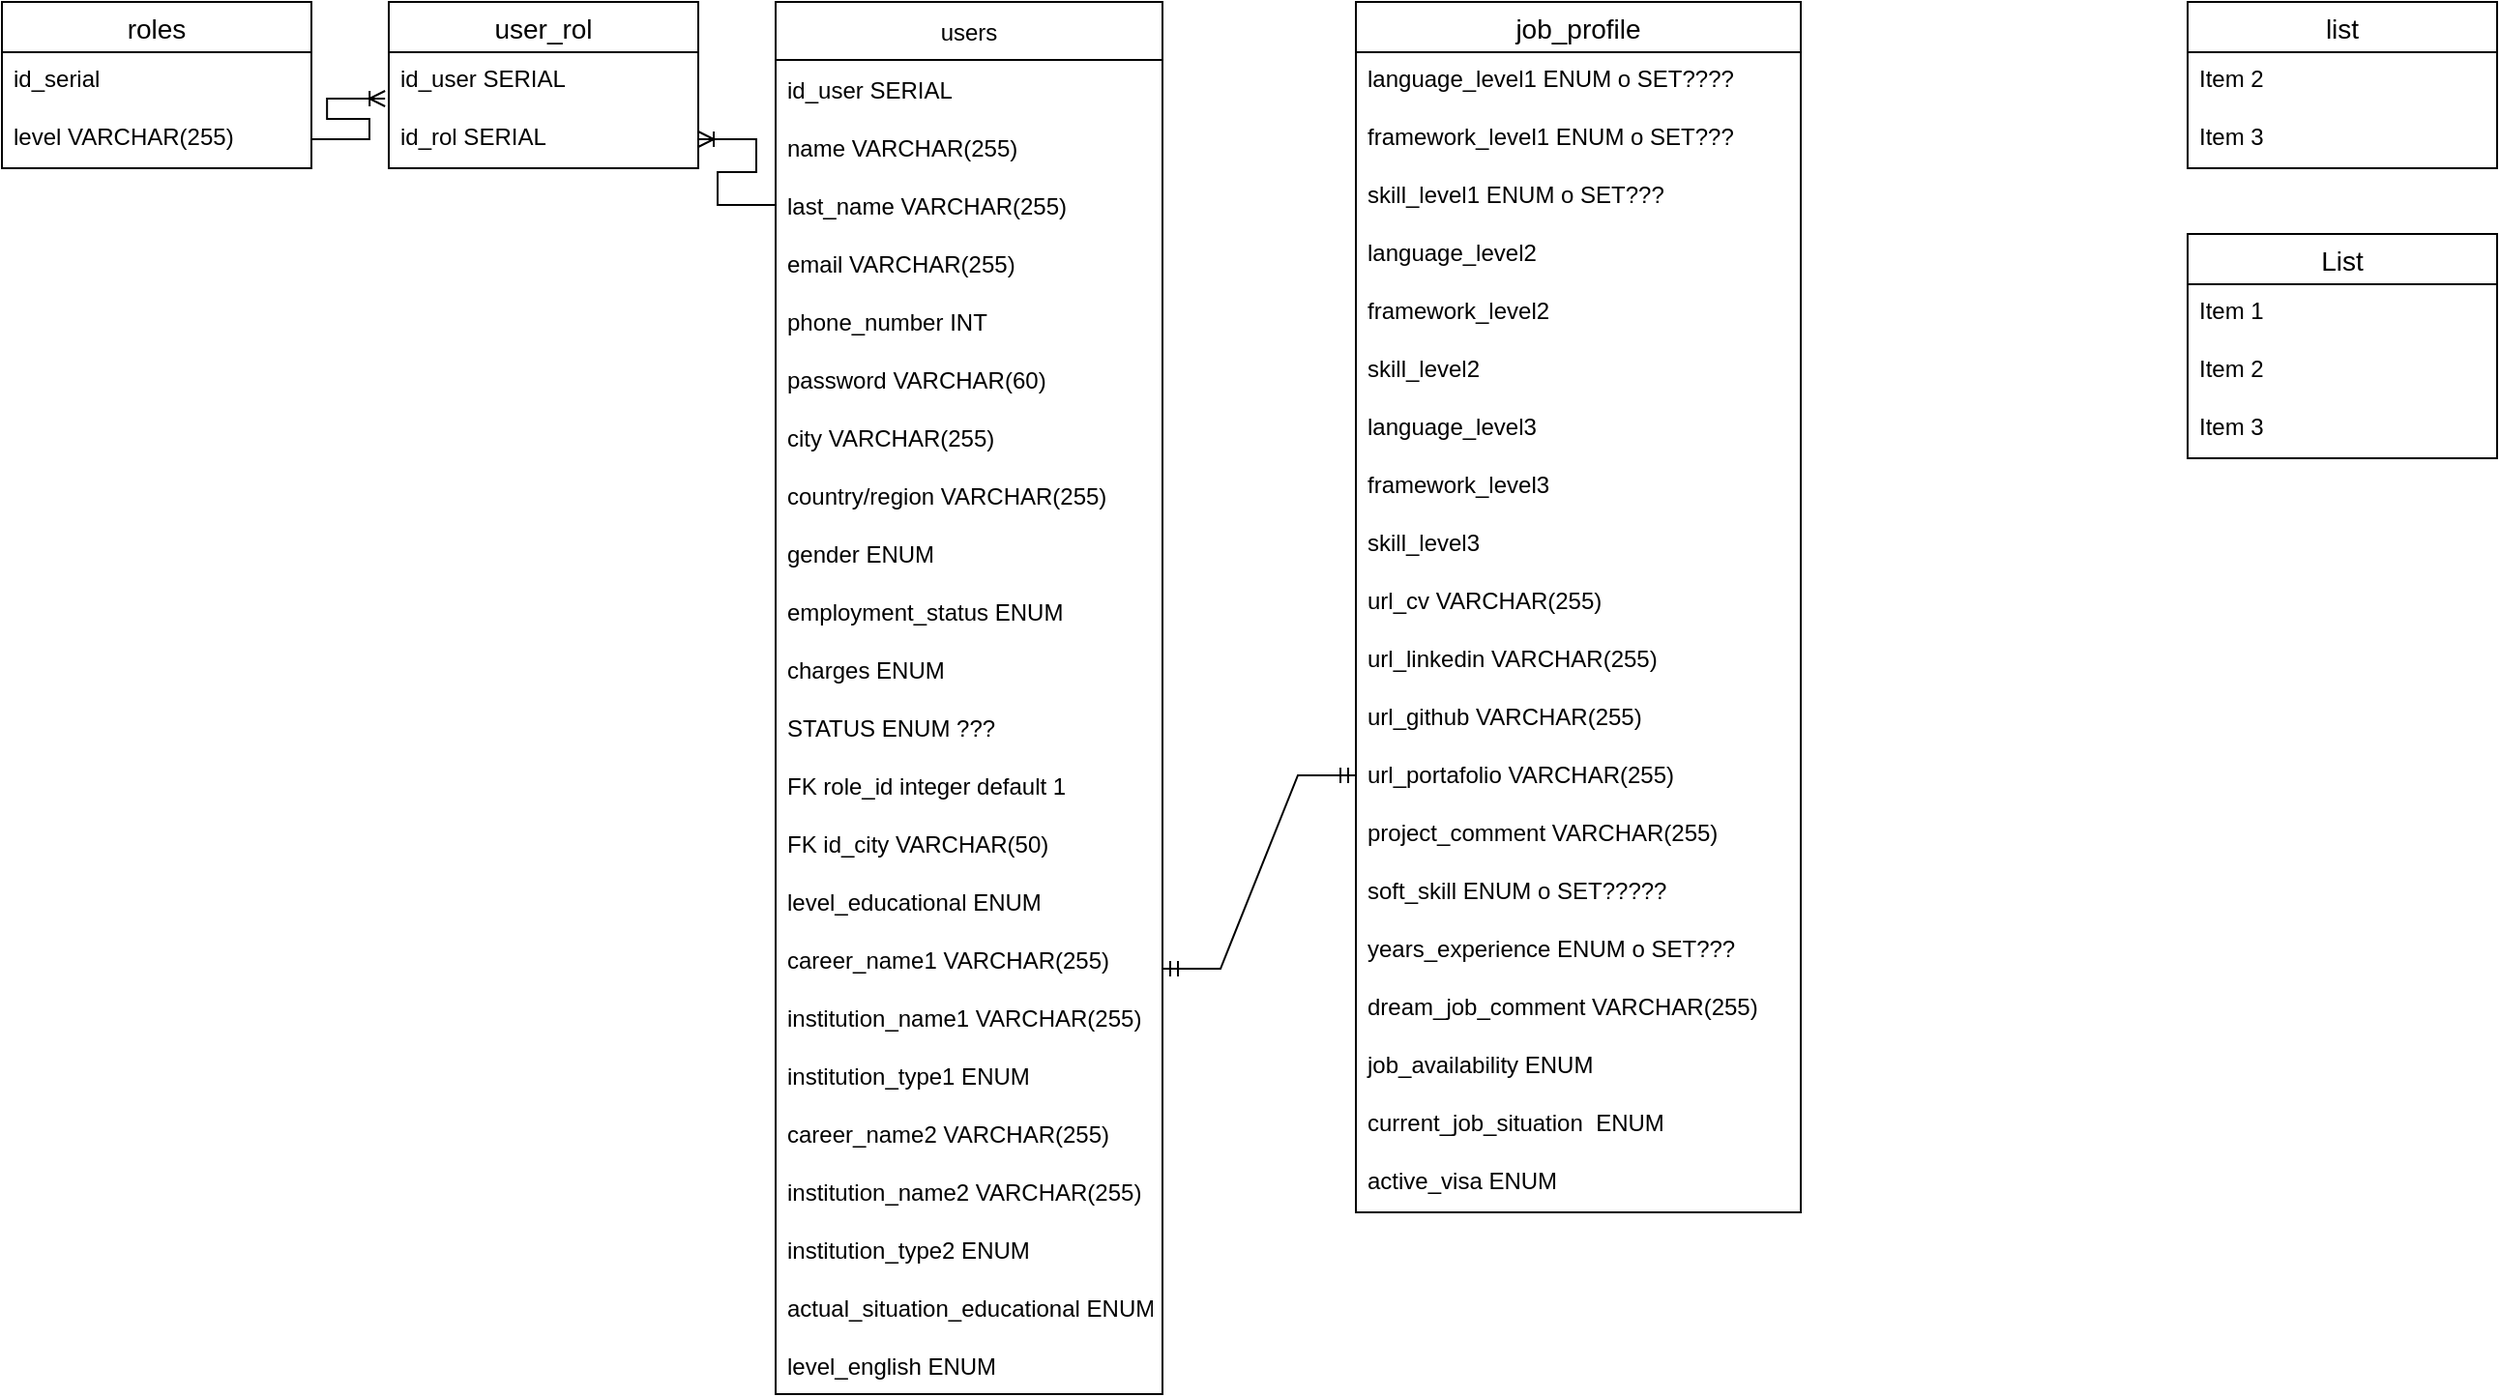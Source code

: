 <mxfile version="20.4.1" type="onedrive"><diagram id="eDZ27YrEMsSL1dK2BOML" name="Página-1"><mxGraphModel grid="1" page="1" gridSize="10" guides="1" tooltips="1" connect="1" arrows="1" fold="1" pageScale="1" pageWidth="827" pageHeight="1169" math="0" shadow="0"><root><mxCell id="0"/><mxCell id="1" parent="0"/><mxCell id="VgDviHwfld82wVkqJS2v-1" value="list" style="swimlane;fontStyle=0;childLayout=stackLayout;horizontal=1;startSize=26;horizontalStack=0;resizeParent=1;resizeParentMax=0;resizeLast=0;collapsible=1;marginBottom=0;align=center;fontSize=14;" vertex="1" parent="1"><mxGeometry x="1170" y="40" width="160" height="86" as="geometry"/></mxCell><mxCell id="VgDviHwfld82wVkqJS2v-3" value="Item 2" style="text;strokeColor=none;fillColor=none;spacingLeft=4;spacingRight=4;overflow=hidden;rotatable=0;points=[[0,0.5],[1,0.5]];portConstraint=eastwest;fontSize=12;" vertex="1" parent="VgDviHwfld82wVkqJS2v-1"><mxGeometry y="26" width="160" height="30" as="geometry"/></mxCell><mxCell id="VgDviHwfld82wVkqJS2v-4" value="Item 3" style="text;strokeColor=none;fillColor=none;spacingLeft=4;spacingRight=4;overflow=hidden;rotatable=0;points=[[0,0.5],[1,0.5]];portConstraint=eastwest;fontSize=12;" vertex="1" parent="VgDviHwfld82wVkqJS2v-1"><mxGeometry y="56" width="160" height="30" as="geometry"/></mxCell><mxCell id="VgDviHwfld82wVkqJS2v-5" value="List" style="swimlane;fontStyle=0;childLayout=stackLayout;horizontal=1;startSize=26;horizontalStack=0;resizeParent=1;resizeParentMax=0;resizeLast=0;collapsible=1;marginBottom=0;align=center;fontSize=14;" vertex="1" parent="1"><mxGeometry x="1170" y="160" width="160" height="116" as="geometry"/></mxCell><mxCell id="VgDviHwfld82wVkqJS2v-6" value="Item 1" style="text;strokeColor=none;fillColor=none;spacingLeft=4;spacingRight=4;overflow=hidden;rotatable=0;points=[[0,0.5],[1,0.5]];portConstraint=eastwest;fontSize=12;" vertex="1" parent="VgDviHwfld82wVkqJS2v-5"><mxGeometry y="26" width="160" height="30" as="geometry"/></mxCell><mxCell id="VgDviHwfld82wVkqJS2v-7" value="Item 2" style="text;strokeColor=none;fillColor=none;spacingLeft=4;spacingRight=4;overflow=hidden;rotatable=0;points=[[0,0.5],[1,0.5]];portConstraint=eastwest;fontSize=12;" vertex="1" parent="VgDviHwfld82wVkqJS2v-5"><mxGeometry y="56" width="160" height="30" as="geometry"/></mxCell><mxCell id="VgDviHwfld82wVkqJS2v-8" value="Item 3" style="text;strokeColor=none;fillColor=none;spacingLeft=4;spacingRight=4;overflow=hidden;rotatable=0;points=[[0,0.5],[1,0.5]];portConstraint=eastwest;fontSize=12;" vertex="1" parent="VgDviHwfld82wVkqJS2v-5"><mxGeometry y="86" width="160" height="30" as="geometry"/></mxCell><mxCell id="VgDviHwfld82wVkqJS2v-9" value="job_profile" style="swimlane;fontStyle=0;childLayout=stackLayout;horizontal=1;startSize=26;horizontalStack=0;resizeParent=1;resizeParentMax=0;resizeLast=0;collapsible=1;marginBottom=0;align=center;fontSize=14;" vertex="1" parent="1"><mxGeometry x="740" y="40" width="230" height="626" as="geometry"/></mxCell><mxCell id="VgDviHwfld82wVkqJS2v-10" value="language_level1 ENUM o SET????" style="text;strokeColor=none;fillColor=none;spacingLeft=4;spacingRight=4;overflow=hidden;rotatable=0;points=[[0,0.5],[1,0.5]];portConstraint=eastwest;fontSize=12;" vertex="1" parent="VgDviHwfld82wVkqJS2v-9"><mxGeometry y="26" width="230" height="30" as="geometry"/></mxCell><mxCell id="VgDviHwfld82wVkqJS2v-11" value="framework_level1 ENUM o SET???" style="text;strokeColor=none;fillColor=none;spacingLeft=4;spacingRight=4;overflow=hidden;rotatable=0;points=[[0,0.5],[1,0.5]];portConstraint=eastwest;fontSize=12;" vertex="1" parent="VgDviHwfld82wVkqJS2v-9"><mxGeometry y="56" width="230" height="30" as="geometry"/></mxCell><mxCell id="VgDviHwfld82wVkqJS2v-12" value="skill_level1 ENUM o SET???" style="text;strokeColor=none;fillColor=none;spacingLeft=4;spacingRight=4;overflow=hidden;rotatable=0;points=[[0,0.5],[1,0.5]];portConstraint=eastwest;fontSize=12;" vertex="1" parent="VgDviHwfld82wVkqJS2v-9"><mxGeometry y="86" width="230" height="30" as="geometry"/></mxCell><mxCell id="VgDviHwfld82wVkqJS2v-50" value="language_level2" style="text;strokeColor=none;fillColor=none;spacingLeft=4;spacingRight=4;overflow=hidden;rotatable=0;points=[[0,0.5],[1,0.5]];portConstraint=eastwest;fontSize=12;" vertex="1" parent="VgDviHwfld82wVkqJS2v-9"><mxGeometry y="116" width="230" height="30" as="geometry"/></mxCell><mxCell id="VgDviHwfld82wVkqJS2v-51" value="framework_level2" style="text;strokeColor=none;fillColor=none;spacingLeft=4;spacingRight=4;overflow=hidden;rotatable=0;points=[[0,0.5],[1,0.5]];portConstraint=eastwest;fontSize=12;" vertex="1" parent="VgDviHwfld82wVkqJS2v-9"><mxGeometry y="146" width="230" height="30" as="geometry"/></mxCell><mxCell id="VgDviHwfld82wVkqJS2v-52" value="skill_level2" style="text;strokeColor=none;fillColor=none;spacingLeft=4;spacingRight=4;overflow=hidden;rotatable=0;points=[[0,0.5],[1,0.5]];portConstraint=eastwest;fontSize=12;" vertex="1" parent="VgDviHwfld82wVkqJS2v-9"><mxGeometry y="176" width="230" height="30" as="geometry"/></mxCell><mxCell id="VgDviHwfld82wVkqJS2v-53" value="language_level3" style="text;strokeColor=none;fillColor=none;spacingLeft=4;spacingRight=4;overflow=hidden;rotatable=0;points=[[0,0.5],[1,0.5]];portConstraint=eastwest;fontSize=12;" vertex="1" parent="VgDviHwfld82wVkqJS2v-9"><mxGeometry y="206" width="230" height="30" as="geometry"/></mxCell><mxCell id="VgDviHwfld82wVkqJS2v-54" value="framework_level3" style="text;strokeColor=none;fillColor=none;spacingLeft=4;spacingRight=4;overflow=hidden;rotatable=0;points=[[0,0.5],[1,0.5]];portConstraint=eastwest;fontSize=12;" vertex="1" parent="VgDviHwfld82wVkqJS2v-9"><mxGeometry y="236" width="230" height="30" as="geometry"/></mxCell><mxCell id="VgDviHwfld82wVkqJS2v-55" value="skill_level3" style="text;strokeColor=none;fillColor=none;spacingLeft=4;spacingRight=4;overflow=hidden;rotatable=0;points=[[0,0.5],[1,0.5]];portConstraint=eastwest;fontSize=12;" vertex="1" parent="VgDviHwfld82wVkqJS2v-9"><mxGeometry y="266" width="230" height="30" as="geometry"/></mxCell><mxCell id="VgDviHwfld82wVkqJS2v-56" value="url_cv VARCHAR(255)" style="text;strokeColor=none;fillColor=none;spacingLeft=4;spacingRight=4;overflow=hidden;rotatable=0;points=[[0,0.5],[1,0.5]];portConstraint=eastwest;fontSize=12;" vertex="1" parent="VgDviHwfld82wVkqJS2v-9"><mxGeometry y="296" width="230" height="30" as="geometry"/></mxCell><mxCell id="VgDviHwfld82wVkqJS2v-57" value="url_linkedin VARCHAR(255)" style="text;strokeColor=none;fillColor=none;spacingLeft=4;spacingRight=4;overflow=hidden;rotatable=0;points=[[0,0.5],[1,0.5]];portConstraint=eastwest;fontSize=12;" vertex="1" parent="VgDviHwfld82wVkqJS2v-9"><mxGeometry y="326" width="230" height="30" as="geometry"/></mxCell><mxCell id="VgDviHwfld82wVkqJS2v-58" value="url_github VARCHAR(255)" style="text;strokeColor=none;fillColor=none;spacingLeft=4;spacingRight=4;overflow=hidden;rotatable=0;points=[[0,0.5],[1,0.5]];portConstraint=eastwest;fontSize=12;" vertex="1" parent="VgDviHwfld82wVkqJS2v-9"><mxGeometry y="356" width="230" height="30" as="geometry"/></mxCell><mxCell id="VgDviHwfld82wVkqJS2v-59" value="url_portafolio VARCHAR(255)" style="text;strokeColor=none;fillColor=none;spacingLeft=4;spacingRight=4;overflow=hidden;rotatable=0;points=[[0,0.5],[1,0.5]];portConstraint=eastwest;fontSize=12;" vertex="1" parent="VgDviHwfld82wVkqJS2v-9"><mxGeometry y="386" width="230" height="30" as="geometry"/></mxCell><mxCell id="VgDviHwfld82wVkqJS2v-60" value="project_comment VARCHAR(255)" style="text;strokeColor=none;fillColor=none;spacingLeft=4;spacingRight=4;overflow=hidden;rotatable=0;points=[[0,0.5],[1,0.5]];portConstraint=eastwest;fontSize=12;" vertex="1" parent="VgDviHwfld82wVkqJS2v-9"><mxGeometry y="416" width="230" height="30" as="geometry"/></mxCell><mxCell id="VgDviHwfld82wVkqJS2v-61" value="soft_skill ENUM o SET?????" style="text;strokeColor=none;fillColor=none;spacingLeft=4;spacingRight=4;overflow=hidden;rotatable=0;points=[[0,0.5],[1,0.5]];portConstraint=eastwest;fontSize=12;" vertex="1" parent="VgDviHwfld82wVkqJS2v-9"><mxGeometry y="446" width="230" height="30" as="geometry"/></mxCell><mxCell id="VgDviHwfld82wVkqJS2v-62" value="years_experience ENUM o SET???" style="text;strokeColor=none;fillColor=none;spacingLeft=4;spacingRight=4;overflow=hidden;rotatable=0;points=[[0,0.5],[1,0.5]];portConstraint=eastwest;fontSize=12;" vertex="1" parent="VgDviHwfld82wVkqJS2v-9"><mxGeometry y="476" width="230" height="30" as="geometry"/></mxCell><mxCell id="VgDviHwfld82wVkqJS2v-63" value="dream_job_comment VARCHAR(255)" style="text;strokeColor=none;fillColor=none;spacingLeft=4;spacingRight=4;overflow=hidden;rotatable=0;points=[[0,0.5],[1,0.5]];portConstraint=eastwest;fontSize=12;" vertex="1" parent="VgDviHwfld82wVkqJS2v-9"><mxGeometry y="506" width="230" height="30" as="geometry"/></mxCell><mxCell id="VgDviHwfld82wVkqJS2v-64" value="job_availability ENUM" style="text;strokeColor=none;fillColor=none;spacingLeft=4;spacingRight=4;overflow=hidden;rotatable=0;points=[[0,0.5],[1,0.5]];portConstraint=eastwest;fontSize=12;" vertex="1" parent="VgDviHwfld82wVkqJS2v-9"><mxGeometry y="536" width="230" height="30" as="geometry"/></mxCell><mxCell id="VgDviHwfld82wVkqJS2v-65" value="current_job_situation  ENUM" style="text;strokeColor=none;fillColor=none;spacingLeft=4;spacingRight=4;overflow=hidden;rotatable=0;points=[[0,0.5],[1,0.5]];portConstraint=eastwest;fontSize=12;" vertex="1" parent="VgDviHwfld82wVkqJS2v-9"><mxGeometry y="566" width="230" height="30" as="geometry"/></mxCell><mxCell id="VgDviHwfld82wVkqJS2v-66" value="active_visa ENUM" style="text;strokeColor=none;fillColor=none;spacingLeft=4;spacingRight=4;overflow=hidden;rotatable=0;points=[[0,0.5],[1,0.5]];portConstraint=eastwest;fontSize=12;" vertex="1" parent="VgDviHwfld82wVkqJS2v-9"><mxGeometry y="596" width="230" height="30" as="geometry"/></mxCell><mxCell id="VgDviHwfld82wVkqJS2v-13" value="user_rol" style="swimlane;fontStyle=0;childLayout=stackLayout;horizontal=1;startSize=26;horizontalStack=0;resizeParent=1;resizeParentMax=0;resizeLast=0;collapsible=1;marginBottom=0;align=center;fontSize=14;" vertex="1" parent="1"><mxGeometry x="240" y="40" width="160" height="86" as="geometry"/></mxCell><mxCell id="VgDviHwfld82wVkqJS2v-14" value="id_user SERIAL" style="text;strokeColor=none;fillColor=none;spacingLeft=4;spacingRight=4;overflow=hidden;rotatable=0;points=[[0,0.5],[1,0.5]];portConstraint=eastwest;fontSize=12;" vertex="1" parent="VgDviHwfld82wVkqJS2v-13"><mxGeometry y="26" width="160" height="30" as="geometry"/></mxCell><mxCell id="VgDviHwfld82wVkqJS2v-15" value="id_rol SERIAL" style="text;strokeColor=none;fillColor=none;spacingLeft=4;spacingRight=4;overflow=hidden;rotatable=0;points=[[0,0.5],[1,0.5]];portConstraint=eastwest;fontSize=12;" vertex="1" parent="VgDviHwfld82wVkqJS2v-13"><mxGeometry y="56" width="160" height="30" as="geometry"/></mxCell><mxCell id="VgDviHwfld82wVkqJS2v-17" value="roles" style="swimlane;fontStyle=0;childLayout=stackLayout;horizontal=1;startSize=26;horizontalStack=0;resizeParent=1;resizeParentMax=0;resizeLast=0;collapsible=1;marginBottom=0;align=center;fontSize=14;" vertex="1" parent="1"><mxGeometry x="40" y="40" width="160" height="86" as="geometry"/></mxCell><mxCell id="VgDviHwfld82wVkqJS2v-18" value="id_serial " style="text;strokeColor=none;fillColor=none;spacingLeft=4;spacingRight=4;overflow=hidden;rotatable=0;points=[[0,0.5],[1,0.5]];portConstraint=eastwest;fontSize=12;" vertex="1" parent="VgDviHwfld82wVkqJS2v-17"><mxGeometry y="26" width="160" height="30" as="geometry"/></mxCell><mxCell id="VgDviHwfld82wVkqJS2v-19" value="level VARCHAR(255)" style="text;strokeColor=none;fillColor=none;spacingLeft=4;spacingRight=4;overflow=hidden;rotatable=0;points=[[0,0.5],[1,0.5]];portConstraint=eastwest;fontSize=12;" vertex="1" parent="VgDviHwfld82wVkqJS2v-17"><mxGeometry y="56" width="160" height="30" as="geometry"/></mxCell><mxCell id="VgDviHwfld82wVkqJS2v-21" value="users" style="swimlane;fontStyle=0;childLayout=stackLayout;horizontal=1;startSize=30;horizontalStack=0;resizeParent=1;resizeParentMax=0;resizeLast=0;collapsible=1;marginBottom=0;" vertex="1" parent="1"><mxGeometry x="440" y="40" width="200" height="720" as="geometry"/></mxCell><mxCell id="VgDviHwfld82wVkqJS2v-22" value="id_user SERIAL" style="text;strokeColor=none;fillColor=none;align=left;verticalAlign=middle;spacingLeft=4;spacingRight=4;overflow=hidden;points=[[0,0.5],[1,0.5]];portConstraint=eastwest;rotatable=0;" vertex="1" parent="VgDviHwfld82wVkqJS2v-21"><mxGeometry y="30" width="200" height="30" as="geometry"/></mxCell><mxCell id="VgDviHwfld82wVkqJS2v-23" value="name VARCHAR(255)" style="text;strokeColor=none;fillColor=none;align=left;verticalAlign=middle;spacingLeft=4;spacingRight=4;overflow=hidden;points=[[0,0.5],[1,0.5]];portConstraint=eastwest;rotatable=0;" vertex="1" parent="VgDviHwfld82wVkqJS2v-21"><mxGeometry y="60" width="200" height="30" as="geometry"/></mxCell><mxCell id="VgDviHwfld82wVkqJS2v-24" value="last_name VARCHAR(255)" style="text;strokeColor=none;fillColor=none;align=left;verticalAlign=middle;spacingLeft=4;spacingRight=4;overflow=hidden;points=[[0,0.5],[1,0.5]];portConstraint=eastwest;rotatable=0;" vertex="1" parent="VgDviHwfld82wVkqJS2v-21"><mxGeometry y="90" width="200" height="30" as="geometry"/></mxCell><mxCell id="VgDviHwfld82wVkqJS2v-25" value="email VARCHAR(255)" style="text;strokeColor=none;fillColor=none;align=left;verticalAlign=middle;spacingLeft=4;spacingRight=4;overflow=hidden;points=[[0,0.5],[1,0.5]];portConstraint=eastwest;rotatable=0;" vertex="1" parent="VgDviHwfld82wVkqJS2v-21"><mxGeometry y="120" width="200" height="30" as="geometry"/></mxCell><mxCell id="VgDviHwfld82wVkqJS2v-26" value="phone_number INT" style="text;strokeColor=none;fillColor=none;align=left;verticalAlign=middle;spacingLeft=4;spacingRight=4;overflow=hidden;points=[[0,0.5],[1,0.5]];portConstraint=eastwest;rotatable=0;" vertex="1" parent="VgDviHwfld82wVkqJS2v-21"><mxGeometry y="150" width="200" height="30" as="geometry"/></mxCell><mxCell id="VgDviHwfld82wVkqJS2v-27" value="password VARCHAR(60) " style="text;strokeColor=none;fillColor=none;align=left;verticalAlign=middle;spacingLeft=4;spacingRight=4;overflow=hidden;points=[[0,0.5],[1,0.5]];portConstraint=eastwest;rotatable=0;" vertex="1" parent="VgDviHwfld82wVkqJS2v-21"><mxGeometry y="180" width="200" height="30" as="geometry"/></mxCell><mxCell id="VgDviHwfld82wVkqJS2v-29" value="city VARCHAR(255)" style="text;strokeColor=none;fillColor=none;align=left;verticalAlign=middle;spacingLeft=4;spacingRight=4;overflow=hidden;points=[[0,0.5],[1,0.5]];portConstraint=eastwest;rotatable=0;" vertex="1" parent="VgDviHwfld82wVkqJS2v-21"><mxGeometry y="210" width="200" height="30" as="geometry"/></mxCell><mxCell id="VgDviHwfld82wVkqJS2v-30" value="country/region VARCHAR(255)" style="text;strokeColor=none;fillColor=none;align=left;verticalAlign=middle;spacingLeft=4;spacingRight=4;overflow=hidden;points=[[0,0.5],[1,0.5]];portConstraint=eastwest;rotatable=0;" vertex="1" parent="VgDviHwfld82wVkqJS2v-21"><mxGeometry y="240" width="200" height="30" as="geometry"/></mxCell><mxCell id="VgDviHwfld82wVkqJS2v-31" value="gender ENUM" style="text;strokeColor=none;fillColor=none;align=left;verticalAlign=middle;spacingLeft=4;spacingRight=4;overflow=hidden;points=[[0,0.5],[1,0.5]];portConstraint=eastwest;rotatable=0;" vertex="1" parent="VgDviHwfld82wVkqJS2v-21"><mxGeometry y="270" width="200" height="30" as="geometry"/></mxCell><mxCell id="VgDviHwfld82wVkqJS2v-32" value="employment_status ENUM" style="text;strokeColor=none;fillColor=none;align=left;verticalAlign=middle;spacingLeft=4;spacingRight=4;overflow=hidden;points=[[0,0.5],[1,0.5]];portConstraint=eastwest;rotatable=0;" vertex="1" parent="VgDviHwfld82wVkqJS2v-21"><mxGeometry y="300" width="200" height="30" as="geometry"/></mxCell><mxCell id="VgDviHwfld82wVkqJS2v-33" value="charges ENUM" style="text;strokeColor=none;fillColor=none;align=left;verticalAlign=middle;spacingLeft=4;spacingRight=4;overflow=hidden;points=[[0,0.5],[1,0.5]];portConstraint=eastwest;rotatable=0;" vertex="1" parent="VgDviHwfld82wVkqJS2v-21"><mxGeometry y="330" width="200" height="30" as="geometry"/></mxCell><mxCell id="VgDviHwfld82wVkqJS2v-34" value="STATUS ENUM ???" style="text;strokeColor=none;fillColor=none;align=left;verticalAlign=middle;spacingLeft=4;spacingRight=4;overflow=hidden;points=[[0,0.5],[1,0.5]];portConstraint=eastwest;rotatable=0;" vertex="1" parent="VgDviHwfld82wVkqJS2v-21"><mxGeometry y="360" width="200" height="30" as="geometry"/></mxCell><mxCell id="VgDviHwfld82wVkqJS2v-35" value="FK role_id integer default 1" style="text;strokeColor=none;fillColor=none;align=left;verticalAlign=middle;spacingLeft=4;spacingRight=4;overflow=hidden;points=[[0,0.5],[1,0.5]];portConstraint=eastwest;rotatable=0;" vertex="1" parent="VgDviHwfld82wVkqJS2v-21"><mxGeometry y="390" width="200" height="30" as="geometry"/></mxCell><mxCell id="VgDviHwfld82wVkqJS2v-36" value="FK id_city VARCHAR(50)" style="text;strokeColor=none;fillColor=none;align=left;verticalAlign=middle;spacingLeft=4;spacingRight=4;overflow=hidden;points=[[0,0.5],[1,0.5]];portConstraint=eastwest;rotatable=0;" vertex="1" parent="VgDviHwfld82wVkqJS2v-21"><mxGeometry y="420" width="200" height="30" as="geometry"/></mxCell><mxCell id="VgDviHwfld82wVkqJS2v-37" value="level_educational ENUM" style="text;strokeColor=none;fillColor=none;align=left;verticalAlign=middle;spacingLeft=4;spacingRight=4;overflow=hidden;points=[[0,0.5],[1,0.5]];portConstraint=eastwest;rotatable=0;" vertex="1" parent="VgDviHwfld82wVkqJS2v-21"><mxGeometry y="450" width="200" height="30" as="geometry"/></mxCell><mxCell id="VgDviHwfld82wVkqJS2v-39" value="career_name1 VARCHAR(255)" style="text;strokeColor=none;fillColor=none;align=left;verticalAlign=middle;spacingLeft=4;spacingRight=4;overflow=hidden;points=[[0,0.5],[1,0.5]];portConstraint=eastwest;rotatable=0;" vertex="1" parent="VgDviHwfld82wVkqJS2v-21"><mxGeometry y="480" width="200" height="30" as="geometry"/></mxCell><mxCell id="VgDviHwfld82wVkqJS2v-40" value="institution_name1 VARCHAR(255)" style="text;strokeColor=none;fillColor=none;align=left;verticalAlign=middle;spacingLeft=4;spacingRight=4;overflow=hidden;points=[[0,0.5],[1,0.5]];portConstraint=eastwest;rotatable=0;" vertex="1" parent="VgDviHwfld82wVkqJS2v-21"><mxGeometry y="510" width="200" height="30" as="geometry"/></mxCell><mxCell id="VgDviHwfld82wVkqJS2v-41" value="institution_type1 ENUM" style="text;strokeColor=none;fillColor=none;align=left;verticalAlign=middle;spacingLeft=4;spacingRight=4;overflow=hidden;points=[[0,0.5],[1,0.5]];portConstraint=eastwest;rotatable=0;" vertex="1" parent="VgDviHwfld82wVkqJS2v-21"><mxGeometry y="540" width="200" height="30" as="geometry"/></mxCell><mxCell id="VgDviHwfld82wVkqJS2v-42" value="career_name2 VARCHAR(255)" style="text;strokeColor=none;fillColor=none;align=left;verticalAlign=middle;spacingLeft=4;spacingRight=4;overflow=hidden;points=[[0,0.5],[1,0.5]];portConstraint=eastwest;rotatable=0;" vertex="1" parent="VgDviHwfld82wVkqJS2v-21"><mxGeometry y="570" width="200" height="30" as="geometry"/></mxCell><mxCell id="VgDviHwfld82wVkqJS2v-43" value="institution_name2 VARCHAR(255)" style="text;strokeColor=none;fillColor=none;align=left;verticalAlign=middle;spacingLeft=4;spacingRight=4;overflow=hidden;points=[[0,0.5],[1,0.5]];portConstraint=eastwest;rotatable=0;" vertex="1" parent="VgDviHwfld82wVkqJS2v-21"><mxGeometry y="600" width="200" height="30" as="geometry"/></mxCell><mxCell id="VgDviHwfld82wVkqJS2v-44" value="institution_type2 ENUM" style="text;strokeColor=none;fillColor=none;align=left;verticalAlign=middle;spacingLeft=4;spacingRight=4;overflow=hidden;points=[[0,0.5],[1,0.5]];portConstraint=eastwest;rotatable=0;" vertex="1" parent="VgDviHwfld82wVkqJS2v-21"><mxGeometry y="630" width="200" height="30" as="geometry"/></mxCell><mxCell id="VgDviHwfld82wVkqJS2v-45" value="actual_situation_educational ENUM" style="text;strokeColor=none;fillColor=none;align=left;verticalAlign=middle;spacingLeft=4;spacingRight=4;overflow=hidden;points=[[0,0.5],[1,0.5]];portConstraint=eastwest;rotatable=0;" vertex="1" parent="VgDviHwfld82wVkqJS2v-21"><mxGeometry y="660" width="200" height="30" as="geometry"/></mxCell><mxCell id="VgDviHwfld82wVkqJS2v-46" value="level_english ENUM" style="text;strokeColor=none;fillColor=none;align=left;verticalAlign=middle;spacingLeft=4;spacingRight=4;overflow=hidden;points=[[0,0.5],[1,0.5]];portConstraint=eastwest;rotatable=0;" vertex="1" parent="VgDviHwfld82wVkqJS2v-21"><mxGeometry y="690" width="200" height="30" as="geometry"/></mxCell><mxCell id="VgDviHwfld82wVkqJS2v-48" value="" style="edgeStyle=entityRelationEdgeStyle;fontSize=12;html=1;endArrow=ERoneToMany;rounded=0;exitX=1;exitY=0.5;exitDx=0;exitDy=0;entryX=-0.012;entryY=0.8;entryDx=0;entryDy=0;entryPerimeter=0;" edge="1" parent="1" source="VgDviHwfld82wVkqJS2v-19" target="VgDviHwfld82wVkqJS2v-14"><mxGeometry width="100" height="100" relative="1" as="geometry"><mxPoint x="340" y="360" as="sourcePoint"/><mxPoint x="440" y="260" as="targetPoint"/></mxGeometry></mxCell><mxCell id="VgDviHwfld82wVkqJS2v-49" value="" style="edgeStyle=entityRelationEdgeStyle;fontSize=12;html=1;endArrow=ERoneToMany;rounded=0;entryX=1;entryY=0.5;entryDx=0;entryDy=0;exitX=0;exitY=0.5;exitDx=0;exitDy=0;" edge="1" parent="1" source="VgDviHwfld82wVkqJS2v-24" target="VgDviHwfld82wVkqJS2v-15"><mxGeometry width="100" height="100" relative="1" as="geometry"><mxPoint x="340" y="360" as="sourcePoint"/><mxPoint x="440" y="260" as="targetPoint"/></mxGeometry></mxCell><mxCell id="VgDviHwfld82wVkqJS2v-67" value="" style="edgeStyle=entityRelationEdgeStyle;fontSize=12;html=1;endArrow=ERmandOne;startArrow=ERmandOne;rounded=0;" edge="1" parent="1"><mxGeometry width="100" height="100" relative="1" as="geometry"><mxPoint x="640" y="540" as="sourcePoint"/><mxPoint x="740" y="440" as="targetPoint"/></mxGeometry></mxCell></root></mxGraphModel></diagram></mxfile>
